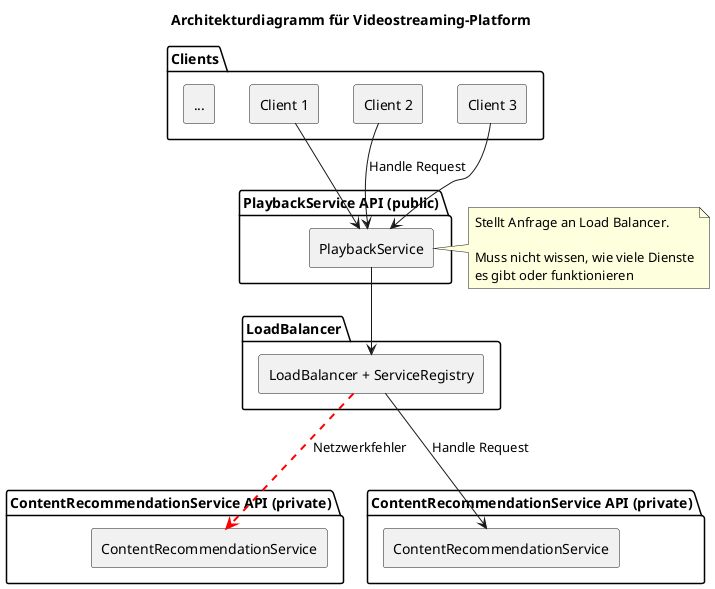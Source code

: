 @startuml
title Architekturdiagramm für Videostreaming-Platform

skinparam componentStyle rectangle
'skinparam linetype ortho

skinparam ranksep 20

package "Clients" {
  [Client 1]
  [Client 2]
  [Client 3]
  [...]
}

package "PlaybackService API (public)" as PBS {
  component "PlaybackService" as PS
}

note right
Stellt Anfrage an Load Balancer.

Muss nicht wissen, wie viele Dienste
es gibt oder funktionieren
end note

together {
  package "ContentRecommendationService API (private)" as CRS {
    component "ContentRecommendationService" as CS
  }

  package "ContentRecommendationService API (private)" as CRS2 {
    component "ContentRecommendationService" as CS2
  }
}

package "LoadBalancer" as LB {
  component "LoadBalancer + ServiceRegistry" as LBSR
}

[Client 1] --> PS
[Client 2] --> PS : Handle Request
[Client 3] --> PS

PS -down-> LBSR
' Darstellung der Störung
LBSR ..[#FF0000,dashed,thickness=2]-> CS : Netzwerkfehler

LBSR -down-> CS2 : Handle Request

@enduml